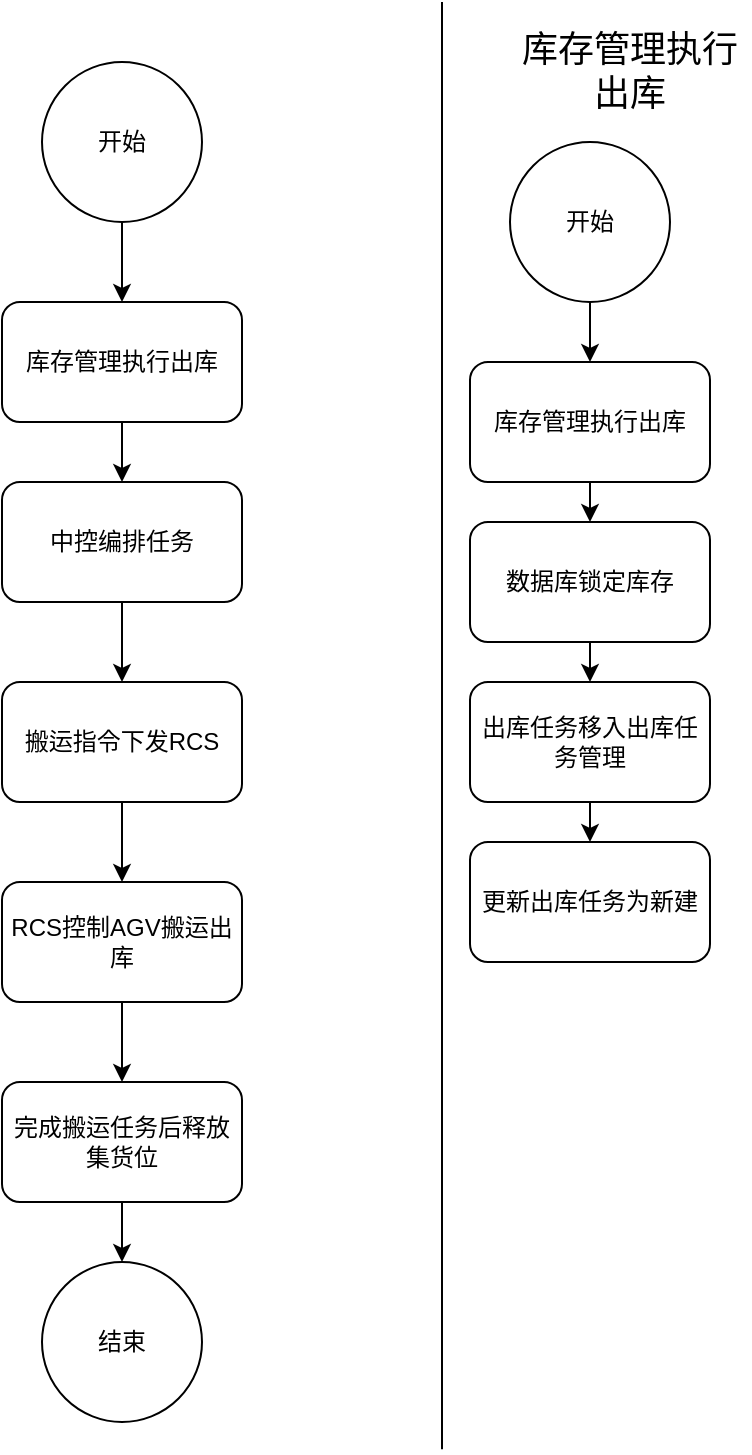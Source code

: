 <mxfile version="16.6.3" type="github">
  <diagram id="DLfbWz6DVWivaFfz0EM2" name="Page-1">
    <mxGraphModel dx="996" dy="1673" grid="1" gridSize="10" guides="1" tooltips="1" connect="1" arrows="1" fold="1" page="1" pageScale="1" pageWidth="827" pageHeight="1169" math="0" shadow="0">
      <root>
        <mxCell id="0" />
        <mxCell id="1" parent="0" />
        <mxCell id="irB7EAz_y95BLKOjSzVQ-3" style="edgeStyle=orthogonalEdgeStyle;rounded=0;orthogonalLoop=1;jettySize=auto;html=1;exitX=0.5;exitY=1;exitDx=0;exitDy=0;entryX=0.5;entryY=0;entryDx=0;entryDy=0;" edge="1" parent="1" source="irB7EAz_y95BLKOjSzVQ-1" target="irB7EAz_y95BLKOjSzVQ-2">
          <mxGeometry relative="1" as="geometry" />
        </mxCell>
        <mxCell id="irB7EAz_y95BLKOjSzVQ-1" value="开始" style="ellipse;whiteSpace=wrap;html=1;aspect=fixed;" vertex="1" parent="1">
          <mxGeometry x="120" y="-50" width="80" height="80" as="geometry" />
        </mxCell>
        <mxCell id="irB7EAz_y95BLKOjSzVQ-15" style="edgeStyle=orthogonalEdgeStyle;rounded=0;orthogonalLoop=1;jettySize=auto;html=1;exitX=0.5;exitY=1;exitDx=0;exitDy=0;entryX=0.5;entryY=0;entryDx=0;entryDy=0;" edge="1" parent="1" source="irB7EAz_y95BLKOjSzVQ-2" target="irB7EAz_y95BLKOjSzVQ-14">
          <mxGeometry relative="1" as="geometry" />
        </mxCell>
        <mxCell id="irB7EAz_y95BLKOjSzVQ-2" value="库存管理执行出库" style="rounded=1;whiteSpace=wrap;html=1;" vertex="1" parent="1">
          <mxGeometry x="100" y="70" width="120" height="60" as="geometry" />
        </mxCell>
        <mxCell id="irB7EAz_y95BLKOjSzVQ-9" style="edgeStyle=orthogonalEdgeStyle;rounded=0;orthogonalLoop=1;jettySize=auto;html=1;exitX=0.5;exitY=1;exitDx=0;exitDy=0;entryX=0.5;entryY=0;entryDx=0;entryDy=0;" edge="1" parent="1" source="irB7EAz_y95BLKOjSzVQ-6" target="irB7EAz_y95BLKOjSzVQ-8">
          <mxGeometry relative="1" as="geometry" />
        </mxCell>
        <mxCell id="irB7EAz_y95BLKOjSzVQ-6" value="搬运指令下发RCS" style="rounded=1;whiteSpace=wrap;html=1;" vertex="1" parent="1">
          <mxGeometry x="100" y="260" width="120" height="60" as="geometry" />
        </mxCell>
        <mxCell id="irB7EAz_y95BLKOjSzVQ-11" style="edgeStyle=orthogonalEdgeStyle;rounded=0;orthogonalLoop=1;jettySize=auto;html=1;exitX=0.5;exitY=1;exitDx=0;exitDy=0;entryX=0.5;entryY=0;entryDx=0;entryDy=0;" edge="1" parent="1" source="irB7EAz_y95BLKOjSzVQ-8" target="irB7EAz_y95BLKOjSzVQ-10">
          <mxGeometry relative="1" as="geometry" />
        </mxCell>
        <mxCell id="irB7EAz_y95BLKOjSzVQ-8" value="RCS控制AGV搬运出库" style="rounded=1;whiteSpace=wrap;html=1;" vertex="1" parent="1">
          <mxGeometry x="100" y="360" width="120" height="60" as="geometry" />
        </mxCell>
        <mxCell id="irB7EAz_y95BLKOjSzVQ-13" style="edgeStyle=orthogonalEdgeStyle;rounded=0;orthogonalLoop=1;jettySize=auto;html=1;exitX=0.5;exitY=1;exitDx=0;exitDy=0;entryX=0.5;entryY=0;entryDx=0;entryDy=0;" edge="1" parent="1" source="irB7EAz_y95BLKOjSzVQ-10" target="irB7EAz_y95BLKOjSzVQ-12">
          <mxGeometry relative="1" as="geometry" />
        </mxCell>
        <mxCell id="irB7EAz_y95BLKOjSzVQ-10" value="完成搬运任务后释放集货位" style="rounded=1;whiteSpace=wrap;html=1;" vertex="1" parent="1">
          <mxGeometry x="100" y="460" width="120" height="60" as="geometry" />
        </mxCell>
        <mxCell id="irB7EAz_y95BLKOjSzVQ-12" value="结束" style="ellipse;whiteSpace=wrap;html=1;aspect=fixed;" vertex="1" parent="1">
          <mxGeometry x="120" y="550" width="80" height="80" as="geometry" />
        </mxCell>
        <mxCell id="irB7EAz_y95BLKOjSzVQ-16" style="edgeStyle=orthogonalEdgeStyle;rounded=0;orthogonalLoop=1;jettySize=auto;html=1;exitX=0.5;exitY=1;exitDx=0;exitDy=0;entryX=0.5;entryY=0;entryDx=0;entryDy=0;" edge="1" parent="1" source="irB7EAz_y95BLKOjSzVQ-14" target="irB7EAz_y95BLKOjSzVQ-6">
          <mxGeometry relative="1" as="geometry" />
        </mxCell>
        <mxCell id="irB7EAz_y95BLKOjSzVQ-14" value="中控编排任务" style="rounded=1;whiteSpace=wrap;html=1;" vertex="1" parent="1">
          <mxGeometry x="100" y="160" width="120" height="60" as="geometry" />
        </mxCell>
        <mxCell id="irB7EAz_y95BLKOjSzVQ-19" value="" style="endArrow=none;html=1;rounded=0;" edge="1" parent="1">
          <mxGeometry width="50" height="50" relative="1" as="geometry">
            <mxPoint x="320" y="643.636" as="sourcePoint" />
            <mxPoint x="320" y="-80" as="targetPoint" />
          </mxGeometry>
        </mxCell>
        <mxCell id="irB7EAz_y95BLKOjSzVQ-20" value="&lt;font style=&quot;font-size: 18px&quot;&gt;库存管理执行出库&lt;/font&gt;" style="text;html=1;strokeColor=none;fillColor=none;align=center;verticalAlign=middle;whiteSpace=wrap;rounded=0;" vertex="1" parent="1">
          <mxGeometry x="354" y="-60" width="120" height="30" as="geometry" />
        </mxCell>
        <mxCell id="irB7EAz_y95BLKOjSzVQ-23" style="edgeStyle=orthogonalEdgeStyle;rounded=0;orthogonalLoop=1;jettySize=auto;html=1;exitX=0.5;exitY=1;exitDx=0;exitDy=0;entryX=0.5;entryY=0;entryDx=0;entryDy=0;fontSize=18;" edge="1" parent="1" source="irB7EAz_y95BLKOjSzVQ-21" target="irB7EAz_y95BLKOjSzVQ-22">
          <mxGeometry relative="1" as="geometry" />
        </mxCell>
        <mxCell id="irB7EAz_y95BLKOjSzVQ-21" value="开始" style="ellipse;whiteSpace=wrap;html=1;aspect=fixed;" vertex="1" parent="1">
          <mxGeometry x="354" y="-10" width="80" height="80" as="geometry" />
        </mxCell>
        <mxCell id="irB7EAz_y95BLKOjSzVQ-25" style="edgeStyle=orthogonalEdgeStyle;rounded=0;orthogonalLoop=1;jettySize=auto;html=1;exitX=0.5;exitY=1;exitDx=0;exitDy=0;entryX=0.5;entryY=0;entryDx=0;entryDy=0;fontSize=18;" edge="1" parent="1" source="irB7EAz_y95BLKOjSzVQ-22" target="irB7EAz_y95BLKOjSzVQ-24">
          <mxGeometry relative="1" as="geometry" />
        </mxCell>
        <mxCell id="irB7EAz_y95BLKOjSzVQ-22" value="库存管理执行出库" style="rounded=1;whiteSpace=wrap;html=1;" vertex="1" parent="1">
          <mxGeometry x="334" y="100" width="120" height="60" as="geometry" />
        </mxCell>
        <mxCell id="irB7EAz_y95BLKOjSzVQ-27" style="edgeStyle=orthogonalEdgeStyle;rounded=0;orthogonalLoop=1;jettySize=auto;html=1;exitX=0.5;exitY=1;exitDx=0;exitDy=0;entryX=0.5;entryY=0;entryDx=0;entryDy=0;fontSize=18;" edge="1" parent="1" source="irB7EAz_y95BLKOjSzVQ-24" target="irB7EAz_y95BLKOjSzVQ-26">
          <mxGeometry relative="1" as="geometry" />
        </mxCell>
        <mxCell id="irB7EAz_y95BLKOjSzVQ-24" value="数据库锁定库存" style="rounded=1;whiteSpace=wrap;html=1;" vertex="1" parent="1">
          <mxGeometry x="334" y="180" width="120" height="60" as="geometry" />
        </mxCell>
        <mxCell id="irB7EAz_y95BLKOjSzVQ-29" style="edgeStyle=orthogonalEdgeStyle;rounded=0;orthogonalLoop=1;jettySize=auto;html=1;exitX=0.5;exitY=1;exitDx=0;exitDy=0;entryX=0.5;entryY=0;entryDx=0;entryDy=0;fontSize=18;" edge="1" parent="1" source="irB7EAz_y95BLKOjSzVQ-26" target="irB7EAz_y95BLKOjSzVQ-28">
          <mxGeometry relative="1" as="geometry" />
        </mxCell>
        <mxCell id="irB7EAz_y95BLKOjSzVQ-26" value="出库任务移入出库任务管理" style="rounded=1;whiteSpace=wrap;html=1;" vertex="1" parent="1">
          <mxGeometry x="334" y="260" width="120" height="60" as="geometry" />
        </mxCell>
        <mxCell id="irB7EAz_y95BLKOjSzVQ-28" value="更新出库任务为新建" style="rounded=1;whiteSpace=wrap;html=1;" vertex="1" parent="1">
          <mxGeometry x="334" y="340" width="120" height="60" as="geometry" />
        </mxCell>
      </root>
    </mxGraphModel>
  </diagram>
</mxfile>
